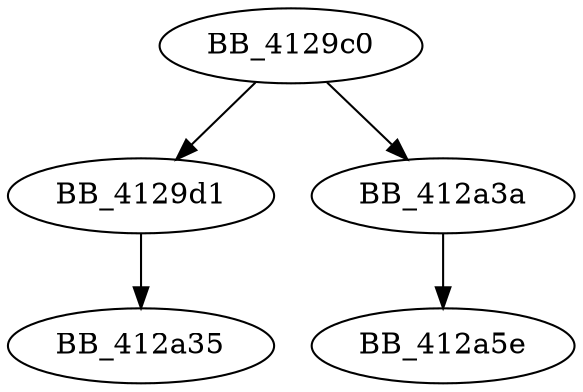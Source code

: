 DiGraph sub_4129C0{
BB_4129c0->BB_4129d1
BB_4129c0->BB_412a3a
BB_4129d1->BB_412a35
BB_412a3a->BB_412a5e
}
